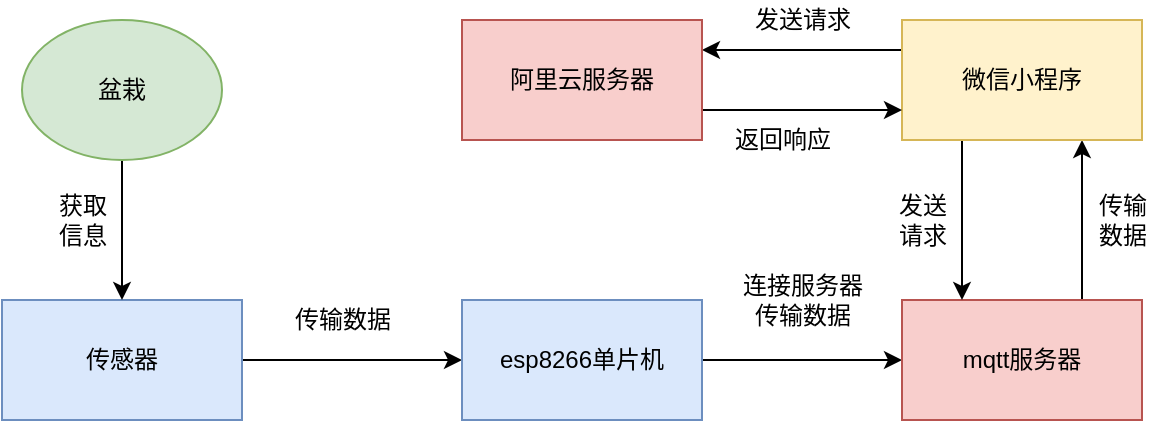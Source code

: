 <mxfile version="14.6.5" type="github">
  <diagram id="6VvRcCptmf12EEjGauK9" name="第 1 页">
    <mxGraphModel dx="1466" dy="738" grid="1" gridSize="10" guides="1" tooltips="1" connect="1" arrows="1" fold="1" page="1" pageScale="1" pageWidth="827" pageHeight="1169" math="0" shadow="0">
      <root>
        <mxCell id="0" />
        <mxCell id="1" parent="0" />
        <mxCell id="2Ptei0GXKIDCq8hqDce8-11" style="edgeStyle=orthogonalEdgeStyle;rounded=0;orthogonalLoop=1;jettySize=auto;html=1;exitX=1;exitY=0.5;exitDx=0;exitDy=0;entryX=0;entryY=0.5;entryDx=0;entryDy=0;" edge="1" parent="1" source="2Ptei0GXKIDCq8hqDce8-6" target="2Ptei0GXKIDCq8hqDce8-7">
          <mxGeometry relative="1" as="geometry" />
        </mxCell>
        <mxCell id="2Ptei0GXKIDCq8hqDce8-6" value="传感器" style="rounded=0;whiteSpace=wrap;html=1;fillColor=#dae8fc;strokeColor=#6c8ebf;" vertex="1" parent="1">
          <mxGeometry x="50" y="270" width="120" height="60" as="geometry" />
        </mxCell>
        <mxCell id="2Ptei0GXKIDCq8hqDce8-14" style="edgeStyle=orthogonalEdgeStyle;rounded=0;orthogonalLoop=1;jettySize=auto;html=1;exitX=1;exitY=0.5;exitDx=0;exitDy=0;entryX=0;entryY=0.5;entryDx=0;entryDy=0;" edge="1" parent="1" source="2Ptei0GXKIDCq8hqDce8-7" target="2Ptei0GXKIDCq8hqDce8-8">
          <mxGeometry relative="1" as="geometry" />
        </mxCell>
        <mxCell id="2Ptei0GXKIDCq8hqDce8-7" value="esp8266单片机" style="rounded=0;whiteSpace=wrap;html=1;fillColor=#dae8fc;strokeColor=#6c8ebf;" vertex="1" parent="1">
          <mxGeometry x="280" y="270" width="120" height="60" as="geometry" />
        </mxCell>
        <mxCell id="2Ptei0GXKIDCq8hqDce8-19" style="edgeStyle=orthogonalEdgeStyle;rounded=0;orthogonalLoop=1;jettySize=auto;html=1;exitX=0.75;exitY=0;exitDx=0;exitDy=0;entryX=0.75;entryY=1;entryDx=0;entryDy=0;" edge="1" parent="1" source="2Ptei0GXKIDCq8hqDce8-8" target="2Ptei0GXKIDCq8hqDce8-9">
          <mxGeometry relative="1" as="geometry" />
        </mxCell>
        <mxCell id="2Ptei0GXKIDCq8hqDce8-8" value="mqtt服务器" style="rounded=0;whiteSpace=wrap;html=1;fillColor=#f8cecc;strokeColor=#b85450;" vertex="1" parent="1">
          <mxGeometry x="500" y="270" width="120" height="60" as="geometry" />
        </mxCell>
        <mxCell id="2Ptei0GXKIDCq8hqDce8-17" style="edgeStyle=orthogonalEdgeStyle;rounded=0;orthogonalLoop=1;jettySize=auto;html=1;exitX=0.25;exitY=1;exitDx=0;exitDy=0;entryX=0.25;entryY=0;entryDx=0;entryDy=0;" edge="1" parent="1" source="2Ptei0GXKIDCq8hqDce8-9" target="2Ptei0GXKIDCq8hqDce8-8">
          <mxGeometry relative="1" as="geometry" />
        </mxCell>
        <mxCell id="2Ptei0GXKIDCq8hqDce8-22" style="edgeStyle=orthogonalEdgeStyle;rounded=0;orthogonalLoop=1;jettySize=auto;html=1;exitX=0;exitY=0.25;exitDx=0;exitDy=0;entryX=1;entryY=0.25;entryDx=0;entryDy=0;" edge="1" parent="1" source="2Ptei0GXKIDCq8hqDce8-9" target="2Ptei0GXKIDCq8hqDce8-10">
          <mxGeometry relative="1" as="geometry" />
        </mxCell>
        <mxCell id="2Ptei0GXKIDCq8hqDce8-9" value="微信小程序" style="rounded=0;whiteSpace=wrap;html=1;fillColor=#fff2cc;strokeColor=#d6b656;" vertex="1" parent="1">
          <mxGeometry x="500" y="130" width="120" height="60" as="geometry" />
        </mxCell>
        <mxCell id="2Ptei0GXKIDCq8hqDce8-24" style="edgeStyle=orthogonalEdgeStyle;rounded=0;orthogonalLoop=1;jettySize=auto;html=1;exitX=1;exitY=0.75;exitDx=0;exitDy=0;entryX=0;entryY=0.75;entryDx=0;entryDy=0;" edge="1" parent="1" source="2Ptei0GXKIDCq8hqDce8-10" target="2Ptei0GXKIDCq8hqDce8-9">
          <mxGeometry relative="1" as="geometry" />
        </mxCell>
        <mxCell id="2Ptei0GXKIDCq8hqDce8-10" value="阿里云服务器" style="rounded=0;whiteSpace=wrap;html=1;fillColor=#f8cecc;strokeColor=#b85450;" vertex="1" parent="1">
          <mxGeometry x="280" y="130" width="120" height="60" as="geometry" />
        </mxCell>
        <mxCell id="2Ptei0GXKIDCq8hqDce8-12" value="传输数据" style="text;html=1;align=center;verticalAlign=middle;resizable=0;points=[];autosize=1;strokeColor=none;" vertex="1" parent="1">
          <mxGeometry x="190" y="270" width="60" height="20" as="geometry" />
        </mxCell>
        <mxCell id="2Ptei0GXKIDCq8hqDce8-15" value="连接服务器&lt;br&gt;传输数据" style="text;html=1;align=center;verticalAlign=middle;resizable=0;points=[];autosize=1;strokeColor=none;" vertex="1" parent="1">
          <mxGeometry x="410" y="255" width="80" height="30" as="geometry" />
        </mxCell>
        <mxCell id="2Ptei0GXKIDCq8hqDce8-18" value="发送&lt;br&gt;请求" style="text;html=1;align=center;verticalAlign=middle;resizable=0;points=[];autosize=1;strokeColor=none;" vertex="1" parent="1">
          <mxGeometry x="490" y="215" width="40" height="30" as="geometry" />
        </mxCell>
        <mxCell id="2Ptei0GXKIDCq8hqDce8-20" value="传输&lt;br&gt;数据" style="text;html=1;align=center;verticalAlign=middle;resizable=0;points=[];autosize=1;strokeColor=none;" vertex="1" parent="1">
          <mxGeometry x="590" y="215" width="40" height="30" as="geometry" />
        </mxCell>
        <mxCell id="2Ptei0GXKIDCq8hqDce8-23" value="发送请求" style="text;html=1;align=center;verticalAlign=middle;resizable=0;points=[];autosize=1;strokeColor=none;" vertex="1" parent="1">
          <mxGeometry x="420" y="120" width="60" height="20" as="geometry" />
        </mxCell>
        <mxCell id="2Ptei0GXKIDCq8hqDce8-25" value="返回响应" style="text;html=1;align=center;verticalAlign=middle;resizable=0;points=[];autosize=1;strokeColor=none;" vertex="1" parent="1">
          <mxGeometry x="410" y="180" width="60" height="20" as="geometry" />
        </mxCell>
        <mxCell id="2Ptei0GXKIDCq8hqDce8-30" style="edgeStyle=orthogonalEdgeStyle;rounded=0;orthogonalLoop=1;jettySize=auto;html=1;exitX=0.5;exitY=1;exitDx=0;exitDy=0;" edge="1" parent="1" source="2Ptei0GXKIDCq8hqDce8-26" target="2Ptei0GXKIDCq8hqDce8-6">
          <mxGeometry relative="1" as="geometry" />
        </mxCell>
        <mxCell id="2Ptei0GXKIDCq8hqDce8-26" value="盆栽" style="ellipse;whiteSpace=wrap;html=1;fillColor=#d5e8d4;strokeColor=#82b366;" vertex="1" parent="1">
          <mxGeometry x="60" y="130" width="100" height="70" as="geometry" />
        </mxCell>
        <mxCell id="2Ptei0GXKIDCq8hqDce8-29" value="获取&lt;br&gt;信息" style="text;html=1;align=center;verticalAlign=middle;resizable=0;points=[];autosize=1;strokeColor=none;" vertex="1" parent="1">
          <mxGeometry x="70" y="215" width="40" height="30" as="geometry" />
        </mxCell>
      </root>
    </mxGraphModel>
  </diagram>
</mxfile>
